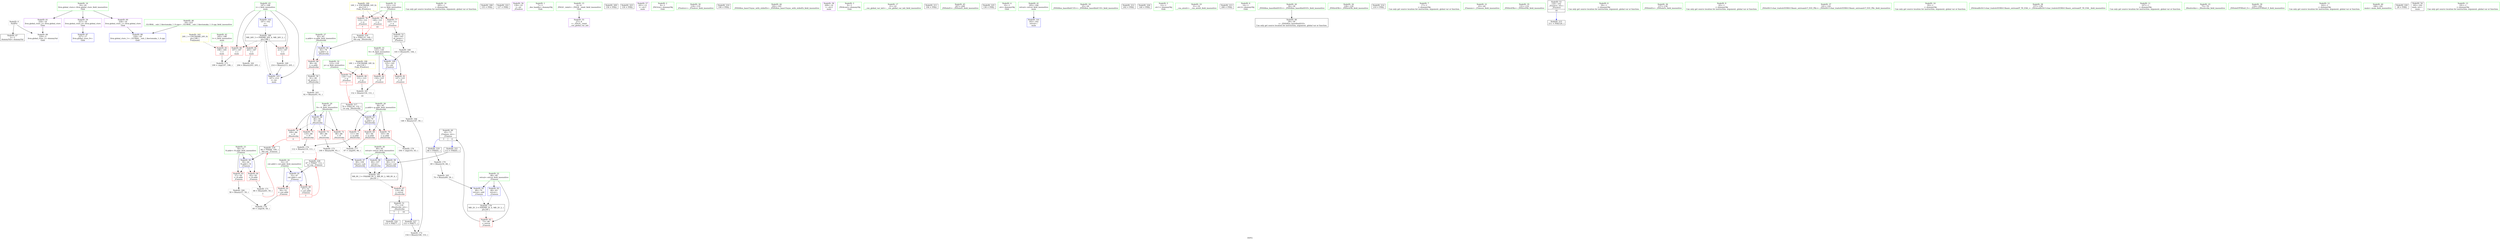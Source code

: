 digraph "SVFG" {
	label="SVFG";

	Node0x563b3707f450 [shape=record,color=grey,label="{NodeID: 0\nNullPtr}"];
	Node0x563b3707f450 -> Node0x563b37093720[style=solid];
	Node0x563b3707f450 -> Node0x563b37096ab0[style=solid];
	Node0x563b370a2690 [shape=record,color=black,label="{NodeID: 180\nMR_26V_3 = PHI(MR_26V_4, MR_26V_2, )\npts\{188 \}\n}"];
	Node0x563b370a2690 -> Node0x563b37096640[style=dashed];
	Node0x563b370a2690 -> Node0x563b37096710[style=dashed];
	Node0x563b370a2690 -> Node0x563b370967e0[style=dashed];
	Node0x563b370a2690 -> Node0x563b37093da0[style=dashed];
	Node0x563b370938c0 [shape=record,color=blue,label="{NodeID: 97\n80\<--100\nretval\<--sub\n_Z6solveAix\n}"];
	Node0x563b370938c0 -> Node0x563b370a2b90[style=dashed];
	Node0x563b37091890 [shape=record,color=green,label="{NodeID: 14\n205\<--1\n\<--dummyObj\nCan only get source location for instruction, argument, global var or function.}"];
	Node0x563b370925a0 [shape=record,color=green,label="{NodeID: 28\n84\<--85\np.addr\<--p.addr_field_insensitive\n_Z6solveAix\n}"];
	Node0x563b370925a0 -> Node0x563b37095a10[style=solid];
	Node0x563b370925a0 -> Node0x563b37095ae0[style=solid];
	Node0x563b370925a0 -> Node0x563b37095bb0[style=solid];
	Node0x563b370925a0 -> Node0x563b37096fc0[style=solid];
	Node0x563b36e7bff0 [shape=record,color=black,label="{NodeID: 208\n155 = PHI()\n}"];
	Node0x563b37093280 [shape=record,color=green,label="{NodeID: 42\n185\<--186\nt\<--t_field_insensitive\nmain\n}"];
	Node0x563b37093280 -> Node0x563b37096570[style=solid];
	Node0x563b370adb60 [shape=record,color=black,label="{NodeID: 222\n127 = PHI()\n}"];
	Node0x563b37094ef0 [shape=record,color=purple,label="{NodeID: 56\n139\<--10\n\<--.str\n_Z5solvev\n}"];
	Node0x563b37095ae0 [shape=record,color=red,label="{NodeID: 70\n103\<--84\n\<--p.addr\n_Z6solveAix\n}"];
	Node0x563b37095ae0 -> Node0x563b3709cd50[style=solid];
	Node0x563b3709bfd0 [shape=record,color=grey,label="{NodeID: 167\n152 = Binary(150, 151, )\n|{<s0>10}}"];
	Node0x563b3709bfd0:s0 -> Node0x563b370acf40[style=solid,color=red];
	Node0x563b37096640 [shape=record,color=red,label="{NodeID: 84\n197\<--187\n\<--i\nmain\n}"];
	Node0x563b37096640 -> Node0x563b3709cbd0[style=solid];
	Node0x563b37090a70 [shape=record,color=green,label="{NodeID: 1\n7\<--1\n__dso_handle\<--dummyObj\nGlob }"];
	Node0x563b370a2b90 [shape=record,color=black,label="{NodeID: 181\nMR_8V_3 = PHI(MR_8V_5, MR_8V_2, MR_8V_4, )\npts\{81 \}\n}"];
	Node0x563b370a2b90 -> Node0x563b37095870[style=dashed];
	Node0x563b37093990 [shape=record,color=blue,label="{NodeID: 98\n80\<--107\nretval\<--\n_Z6solveAix\n}"];
	Node0x563b37093990 -> Node0x563b370a2b90[style=dashed];
	Node0x563b37091990 [shape=record,color=green,label="{NodeID: 15\n4\<--6\n_ZStL8__ioinit\<--_ZStL8__ioinit_field_insensitive\nGlob }"];
	Node0x563b37091990 -> Node0x563b37094e20[style=solid];
	Node0x563b37092670 [shape=record,color=green,label="{NodeID: 29\n86\<--87\nN\<--N_field_insensitive\n_Z6solveAix\n}"];
	Node0x563b37092670 -> Node0x563b37095c80[style=solid];
	Node0x563b37092670 -> Node0x563b37095d50[style=solid];
	Node0x563b37092670 -> Node0x563b37095e20[style=solid];
	Node0x563b37092670 -> Node0x563b37095ef0[style=solid];
	Node0x563b37092670 -> Node0x563b370937f0[style=solid];
	Node0x563b370ac5e0 [shape=record,color=black,label="{NodeID: 209\n156 = PHI()\n}"];
	Node0x563b37093350 [shape=record,color=green,label="{NodeID: 43\n187\<--188\ni\<--i_field_insensitive\nmain\n}"];
	Node0x563b37093350 -> Node0x563b37096640[style=solid];
	Node0x563b37093350 -> Node0x563b37096710[style=solid];
	Node0x563b37093350 -> Node0x563b370967e0[style=solid];
	Node0x563b37093350 -> Node0x563b37093cd0[style=solid];
	Node0x563b37093350 -> Node0x563b37093da0[style=solid];
	Node0x563b370add00 [shape=record,color=black,label="{NodeID: 223\n130 = PHI()\n}"];
	Node0x563b37094fc0 [shape=record,color=purple,label="{NodeID: 57\n201\<--12\n\<--.str.1\nmain\n}"];
	Node0x563b37095bb0 [shape=record,color=red,label="{NodeID: 71\n111\<--84\n\<--p.addr\n_Z6solveAix\n}"];
	Node0x563b37095bb0 -> Node0x563b3709ca50[style=solid];
	Node0x563b3709c150 [shape=record,color=grey,label="{NodeID: 168\n145 = Binary(93, 144, )\n}"];
	Node0x563b3709c150 -> Node0x563b37093b30[style=solid];
	Node0x563b37096710 [shape=record,color=red,label="{NodeID: 85\n203\<--187\n\<--i\nmain\n}"];
	Node0x563b37096710 -> Node0x563b3709b850[style=solid];
	Node0x563b37090710 [shape=record,color=green,label="{NodeID: 2\n8\<--1\n_ZSt3cin\<--dummyObj\nGlob }"];
	Node0x563b37093a60 [shape=record,color=blue,label="{NodeID: 99\n80\<--113\nretval\<--call\n_Z6solveAix\n}"];
	Node0x563b37093a60 -> Node0x563b370a2b90[style=dashed];
	Node0x563b37091a90 [shape=record,color=green,label="{NodeID: 16\n16\<--20\nllvm.global_ctors\<--llvm.global_ctors_field_insensitive\nGlob }"];
	Node0x563b37091a90 -> Node0x563b37095160[style=solid];
	Node0x563b37091a90 -> Node0x563b37095260[style=solid];
	Node0x563b37091a90 -> Node0x563b37095360[style=solid];
	Node0x563b37092740 [shape=record,color=green,label="{NodeID: 30\n118\<--119\n_Z5solvev\<--_Z5solvev_field_insensitive\n}"];
	Node0x563b370ac6b0 [shape=record,color=black,label="{NodeID: 210\n190 = PHI()\n}"];
	Node0x563b37093420 [shape=record,color=green,label="{NodeID: 44\n192\<--193\n_ZNSt8ios_base15sync_with_stdioEb\<--_ZNSt8ios_base15sync_with_stdioEb_field_insensitive\n}"];
	Node0x563b370addd0 [shape=record,color=black,label="{NodeID: 224\n135 = PHI(77, )\n}"];
	Node0x563b37095090 [shape=record,color=purple,label="{NodeID: 58\n209\<--14\n\<--.str.2\nmain\n}"];
	Node0x563b37095c80 [shape=record,color=red,label="{NodeID: 72\n96\<--86\n\<--N\n_Z6solveAix\n}"];
	Node0x563b37095c80 -> Node0x563b3709ced0[style=solid];
	Node0x563b3709c2d0 [shape=record,color=grey,label="{NodeID: 169\n214 = Binary(213, 205, )\n}"];
	Node0x563b3709c2d0 -> Node0x563b37093da0[style=solid];
	Node0x563b370967e0 [shape=record,color=red,label="{NodeID: 86\n213\<--187\n\<--i\nmain\n}"];
	Node0x563b370967e0 -> Node0x563b3709c2d0[style=solid];
	Node0x563b370907a0 [shape=record,color=green,label="{NodeID: 3\n9\<--1\n_ZSt4cout\<--dummyObj\nGlob }"];
	Node0x563b370a3bb0 [shape=record,color=yellow,style=double,label="{NodeID: 183\n24V_1 = ENCHI(MR_24V_0)\npts\{186 \}\nFun[main]}"];
	Node0x563b370a3bb0 -> Node0x563b37096570[style=dashed];
	Node0x563b37093b30 [shape=record,color=blue,label="{NodeID: 100\n125\<--145\nN\<--shl\n_Z5solvev\n}"];
	Node0x563b37093b30 -> Node0x563b370963d0[style=dashed];
	Node0x563b37093b30 -> Node0x563b370964a0[style=dashed];
	Node0x563b37091b90 [shape=record,color=green,label="{NodeID: 17\n21\<--22\n__cxx_global_var_init\<--__cxx_global_var_init_field_insensitive\n}"];
	Node0x563b37092840 [shape=record,color=green,label="{NodeID: 31\n121\<--122\nn\<--n_field_insensitive\n_Z5solvev\n}"];
	Node0x563b37092840 -> Node0x563b37095fc0[style=solid];
	Node0x563b37092840 -> Node0x563b37096090[style=solid];
	Node0x563b37092840 -> Node0x563b37096160[style=solid];
	Node0x563b370ac780 [shape=record,color=black,label="{NodeID: 211\n194 = PHI()\n}"];
	Node0x563b37093520 [shape=record,color=green,label="{NodeID: 45\n207\<--208\n_ZNSolsEi\<--_ZNSolsEi_field_insensitive\n}"];
	Node0x563b370adf30 [shape=record,color=black,label="{NodeID: 225\n136 = PHI()\n}"];
	Node0x563b37095160 [shape=record,color=purple,label="{NodeID: 59\n227\<--16\nllvm.global_ctors_0\<--llvm.global_ctors\nGlob }"];
	Node0x563b37095160 -> Node0x563b370968b0[style=solid];
	Node0x563b37095d50 [shape=record,color=red,label="{NodeID: 73\n99\<--86\n\<--N\n_Z6solveAix\n}"];
	Node0x563b37095d50 -> Node0x563b3709c8d0[style=solid];
	Node0x563b3709c450 [shape=record,color=grey,label="{NodeID: 170\n69 = Binary(59, 68, )\n}"];
	Node0x563b3709c450 -> Node0x563b3709bcd0[style=solid];
	Node0x563b370968b0 [shape=record,color=blue,label="{NodeID: 87\n227\<--17\nllvm.global_ctors_0\<--\nGlob }"];
	Node0x563b37090830 [shape=record,color=green,label="{NodeID: 4\n10\<--1\n.str\<--dummyObj\nGlob }"];
	Node0x563b37093c00 [shape=record,color=blue,label="{NodeID: 101\n183\<--162\nretval\<--\nmain\n}"];
	Node0x563b37091c90 [shape=record,color=green,label="{NodeID: 18\n25\<--26\n_ZNSt8ios_base4InitC1Ev\<--_ZNSt8ios_base4InitC1Ev_field_insensitive\n}"];
	Node0x563b37092910 [shape=record,color=green,label="{NodeID: 32\n123\<--124\np\<--p_field_insensitive\n_Z5solvev\n}"];
	Node0x563b37092910 -> Node0x563b37096230[style=solid];
	Node0x563b37092910 -> Node0x563b37096300[style=solid];
	Node0x563b370ac880 [shape=record,color=black,label="{NodeID: 212\n202 = PHI()\n}"];
	Node0x563b37093620 [shape=record,color=green,label="{NodeID: 46\n18\<--223\n_GLOBAL__sub_I_tkociumaka_1_0.cpp\<--_GLOBAL__sub_I_tkociumaka_1_0.cpp_field_insensitive\n}"];
	Node0x563b37093620 -> Node0x563b370969b0[style=solid];
	Node0x563b370ae000 [shape=record,color=black,label="{NodeID: 226\n140 = PHI()\n}"];
	Node0x563b37095260 [shape=record,color=purple,label="{NodeID: 60\n228\<--16\nllvm.global_ctors_1\<--llvm.global_ctors\nGlob }"];
	Node0x563b37095260 -> Node0x563b370969b0[style=solid];
	Node0x563b37095e20 [shape=record,color=red,label="{NodeID: 74\n109\<--86\n\<--N\n_Z6solveAix\n|{<s0>4}}"];
	Node0x563b37095e20:s0 -> Node0x563b370ad0c0[style=solid,color=red];
	Node0x563b3709c5d0 [shape=record,color=grey,label="{NodeID: 171\n66 = Binary(65, 59, )\n|{<s0>3}}"];
	Node0x563b3709c5d0:s0 -> Node0x563b370ad0c0[style=solid,color=red];
	Node0x563b370969b0 [shape=record,color=blue,label="{NodeID: 88\n228\<--18\nllvm.global_ctors_1\<--_GLOBAL__sub_I_tkociumaka_1_0.cpp\nGlob }"];
	Node0x563b370908c0 [shape=record,color=green,label="{NodeID: 5\n12\<--1\n.str.1\<--dummyObj\nGlob }"];
	Node0x563b37093cd0 [shape=record,color=blue,label="{NodeID: 102\n187\<--162\ni\<--\nmain\n}"];
	Node0x563b37093cd0 -> Node0x563b370a2690[style=dashed];
	Node0x563b37091d90 [shape=record,color=green,label="{NodeID: 19\n31\<--32\n__cxa_atexit\<--__cxa_atexit_field_insensitive\n}"];
	Node0x563b370929e0 [shape=record,color=green,label="{NodeID: 33\n125\<--126\nN\<--N_field_insensitive\n_Z5solvev\n}"];
	Node0x563b370929e0 -> Node0x563b370963d0[style=solid];
	Node0x563b370929e0 -> Node0x563b370964a0[style=solid];
	Node0x563b370929e0 -> Node0x563b37093b30[style=solid];
	Node0x563b370ac9e0 [shape=record,color=black,label="{NodeID: 213\n206 = PHI()\n}"];
	Node0x563b37093720 [shape=record,color=black,label="{NodeID: 47\n2\<--3\ndummyVal\<--dummyVal\n}"];
	Node0x563b370ae0d0 [shape=record,color=black,label="{NodeID: 227\n153 = PHI(77, )\n}"];
	Node0x563b370ae0d0 -> Node0x563b3709c750[style=solid];
	Node0x563b37095360 [shape=record,color=purple,label="{NodeID: 61\n229\<--16\nllvm.global_ctors_2\<--llvm.global_ctors\nGlob }"];
	Node0x563b37095360 -> Node0x563b37096ab0[style=solid];
	Node0x563b37095ef0 [shape=record,color=red,label="{NodeID: 75\n110\<--86\n\<--N\n_Z6solveAix\n}"];
	Node0x563b37095ef0 -> Node0x563b3709ca50[style=solid];
	Node0x563b3709c750 [shape=record,color=grey,label="{NodeID: 172\n154 = Binary(148, 153, )\n}"];
	Node0x563b37096ab0 [shape=record,color=blue, style = dotted,label="{NodeID: 89\n229\<--3\nllvm.global_ctors_2\<--dummyVal\nGlob }"];
	Node0x563b37090950 [shape=record,color=green,label="{NodeID: 6\n14\<--1\n.str.2\<--dummyObj\nGlob }"];
	Node0x563b37093da0 [shape=record,color=blue,label="{NodeID: 103\n187\<--214\ni\<--inc\nmain\n}"];
	Node0x563b37093da0 -> Node0x563b370a2690[style=dashed];
	Node0x563b37091e90 [shape=record,color=green,label="{NodeID: 20\n30\<--36\n_ZNSt8ios_base4InitD1Ev\<--_ZNSt8ios_base4InitD1Ev_field_insensitive\n}"];
	Node0x563b37091e90 -> Node0x563b37094840[style=solid];
	Node0x563b37092ab0 [shape=record,color=green,label="{NodeID: 34\n128\<--129\n_ZNSirsERi\<--_ZNSirsERi_field_insensitive\n}"];
	Node0x563b370acae0 [shape=record,color=black,label="{NodeID: 214\n210 = PHI()\n}"];
	Node0x563b37094840 [shape=record,color=black,label="{NodeID: 48\n29\<--30\n\<--_ZNSt8ios_base4InitD1Ev\nCan only get source location for instruction, argument, global var or function.}"];
	Node0x563b370ae270 [shape=record,color=black,label="{NodeID: 228\n47 = PHI(67, 112, )\n1st arg _Z3ansxx }"];
	Node0x563b370ae270 -> Node0x563b37096c80[style=solid];
	Node0x563b37095460 [shape=record,color=red,label="{NodeID: 62\n73\<--48\n\<--retval\n_Z3ansxx\n}"];
	Node0x563b37095460 -> Node0x563b37094940[style=solid];
	Node0x563b37095fc0 [shape=record,color=red,label="{NodeID: 76\n133\<--121\n\<--n\n_Z5solvev\n|{<s0>7}}"];
	Node0x563b37095fc0:s0 -> Node0x563b370acce0[style=solid,color=red];
	Node0x563b3709c8d0 [shape=record,color=grey,label="{NodeID: 173\n100 = Binary(99, 93, )\n}"];
	Node0x563b3709c8d0 -> Node0x563b370938c0[style=solid];
	Node0x563b37096bb0 [shape=record,color=blue,label="{NodeID: 90\n50\<--46\nN.addr\<--N\n_Z3ansxx\n}"];
	Node0x563b37096bb0 -> Node0x563b37095530[style=dashed];
	Node0x563b37096bb0 -> Node0x563b37095600[style=dashed];
	Node0x563b37091360 [shape=record,color=green,label="{NodeID: 7\n17\<--1\n\<--dummyObj\nCan only get source location for instruction, argument, global var or function.}"];
	Node0x563b37091f90 [shape=record,color=green,label="{NodeID: 21\n43\<--44\n_Z3ansxx\<--_Z3ansxx_field_insensitive\n}"];
	Node0x563b37092bb0 [shape=record,color=green,label="{NodeID: 35\n131\<--132\n_ZNSirsERx\<--_ZNSirsERx_field_insensitive\n}"];
	Node0x563b370acbb0 [shape=record,color=black,label="{NodeID: 215\n211 = PHI(120, )\n}"];
	Node0x563b37094940 [shape=record,color=black,label="{NodeID: 49\n45\<--73\n_Z3ansxx_ret\<--\n_Z3ansxx\n|{<s0>3|<s1>4}}"];
	Node0x563b37094940:s0 -> Node0x563b370ad6f0[style=solid,color=blue];
	Node0x563b37094940:s1 -> Node0x563b370ad9f0[style=solid,color=blue];
	Node0x563b37095530 [shape=record,color=red,label="{NodeID: 63\n57\<--50\n\<--N.addr\n_Z3ansxx\n}"];
	Node0x563b37095530 -> Node0x563b3709bb50[style=solid];
	Node0x563b37096090 [shape=record,color=red,label="{NodeID: 77\n143\<--121\n\<--n\n_Z5solvev\n}"];
	Node0x563b37096090 -> Node0x563b37094bb0[style=solid];
	Node0x563b3709ca50 [shape=record,color=grey,label="{NodeID: 174\n112 = Binary(110, 111, )\n|{<s0>4}}"];
	Node0x563b3709ca50:s0 -> Node0x563b370ae270[style=solid,color=red];
	Node0x563b37096c80 [shape=record,color=blue,label="{NodeID: 91\n52\<--47\ncnt.addr\<--cnt\n_Z3ansxx\n}"];
	Node0x563b37096c80 -> Node0x563b370956d0[style=dashed];
	Node0x563b37096c80 -> Node0x563b370957a0[style=dashed];
	Node0x563b370913f0 [shape=record,color=green,label="{NodeID: 8\n59\<--1\n\<--dummyObj\nCan only get source location for instruction, argument, global var or function.}"];
	Node0x563b37092090 [shape=record,color=green,label="{NodeID: 22\n48\<--49\nretval\<--retval_field_insensitive\n_Z3ansxx\n}"];
	Node0x563b37092090 -> Node0x563b37095460[style=solid];
	Node0x563b37092090 -> Node0x563b37096d50[style=solid];
	Node0x563b37092090 -> Node0x563b37096e20[style=solid];
	Node0x563b37092cb0 [shape=record,color=green,label="{NodeID: 36\n137\<--138\n_ZNSolsEx\<--_ZNSolsEx_field_insensitive\n}"];
	Node0x563b370acce0 [shape=record,color=black,label="{NodeID: 216\n78 = PHI(133, 149, )\n0th arg _Z6solveAix }"];
	Node0x563b370acce0 -> Node0x563b37096ef0[style=solid];
	Node0x563b37094a10 [shape=record,color=black,label="{NodeID: 50\n91\<--90\nsh_prom\<--\n_Z6solveAix\n}"];
	Node0x563b37094a10 -> Node0x563b3709b9d0[style=solid];
	Node0x563b37095600 [shape=record,color=red,label="{NodeID: 64\n65\<--50\n\<--N.addr\n_Z3ansxx\n}"];
	Node0x563b37095600 -> Node0x563b3709c5d0[style=solid];
	Node0x563b37096160 [shape=record,color=red,label="{NodeID: 78\n149\<--121\n\<--n\n_Z5solvev\n|{<s0>10}}"];
	Node0x563b37096160:s0 -> Node0x563b370acce0[style=solid,color=red];
	Node0x563b3709cbd0 [shape=record,color=grey,label="{NodeID: 175\n199 = cmp(197, 198, )\n}"];
	Node0x563b37096d50 [shape=record,color=blue,label="{NodeID: 92\n48\<--63\nretval\<--\n_Z3ansxx\n}"];
	Node0x563b37096d50 -> Node0x563b370a2190[style=dashed];
	Node0x563b37091480 [shape=record,color=green,label="{NodeID: 9\n63\<--1\n\<--dummyObj\nCan only get source location for instruction, argument, global var or function.}"];
	Node0x563b370a4120 [shape=record,color=yellow,style=double,label="{NodeID: 189\n16V_1 = ENCHI(MR_16V_0)\npts\{122 \}\nFun[_Z5solvev]}"];
	Node0x563b370a4120 -> Node0x563b37095fc0[style=dashed];
	Node0x563b370a4120 -> Node0x563b37096090[style=dashed];
	Node0x563b370a4120 -> Node0x563b37096160[style=dashed];
	Node0x563b37092160 [shape=record,color=green,label="{NodeID: 23\n50\<--51\nN.addr\<--N.addr_field_insensitive\n_Z3ansxx\n}"];
	Node0x563b37092160 -> Node0x563b37095530[style=solid];
	Node0x563b37092160 -> Node0x563b37095600[style=solid];
	Node0x563b37092160 -> Node0x563b37096bb0[style=solid];
	Node0x563b37092db0 [shape=record,color=green,label="{NodeID: 37\n141\<--142\n_ZStlsISt11char_traitsIcEERSt13basic_ostreamIcT_ES5_PKc\<--_ZStlsISt11char_traitsIcEERSt13basic_ostreamIcT_ES5_PKc_field_insensitive\n}"];
	Node0x563b370acf40 [shape=record,color=black,label="{NodeID: 217\n79 = PHI(134, 152, )\n1st arg _Z6solveAix }"];
	Node0x563b370acf40 -> Node0x563b37096fc0[style=solid];
	Node0x563b37094ae0 [shape=record,color=black,label="{NodeID: 51\n77\<--116\n_Z6solveAix_ret\<--\n_Z6solveAix\n|{<s0>7|<s1>10}}"];
	Node0x563b37094ae0:s0 -> Node0x563b370addd0[style=solid,color=blue];
	Node0x563b37094ae0:s1 -> Node0x563b370ae0d0[style=solid,color=blue];
	Node0x563b370956d0 [shape=record,color=red,label="{NodeID: 65\n56\<--52\n\<--cnt.addr\n_Z3ansxx\n}"];
	Node0x563b370956d0 -> Node0x563b3709d050[style=solid];
	Node0x563b3709b850 [shape=record,color=grey,label="{NodeID: 162\n204 = Binary(203, 205, )\n}"];
	Node0x563b37096230 [shape=record,color=red,label="{NodeID: 79\n134\<--123\n\<--p\n_Z5solvev\n|{<s0>7}}"];
	Node0x563b37096230:s0 -> Node0x563b370acf40[style=solid,color=red];
	Node0x563b3709cd50 [shape=record,color=grey,label="{NodeID: 176\n104 = cmp(103, 63, )\n}"];
	Node0x563b37096e20 [shape=record,color=blue,label="{NodeID: 93\n48\<--70\nretval\<--add\n_Z3ansxx\n}"];
	Node0x563b37096e20 -> Node0x563b370a2190[style=dashed];
	Node0x563b37091510 [shape=record,color=green,label="{NodeID: 10\n93\<--1\n\<--dummyObj\nCan only get source location for instruction, argument, global var or function.}"];
	Node0x563b370a4230 [shape=record,color=yellow,style=double,label="{NodeID: 190\n18V_1 = ENCHI(MR_18V_0)\npts\{124 \}\nFun[_Z5solvev]}"];
	Node0x563b370a4230 -> Node0x563b37096230[style=dashed];
	Node0x563b370a4230 -> Node0x563b37096300[style=dashed];
	Node0x563b37092230 [shape=record,color=green,label="{NodeID: 24\n52\<--53\ncnt.addr\<--cnt.addr_field_insensitive\n_Z3ansxx\n}"];
	Node0x563b37092230 -> Node0x563b370956d0[style=solid];
	Node0x563b37092230 -> Node0x563b370957a0[style=solid];
	Node0x563b37092230 -> Node0x563b37096c80[style=solid];
	Node0x563b37092eb0 [shape=record,color=green,label="{NodeID: 38\n157\<--158\n_ZSt4endlIcSt11char_traitsIcEERSt13basic_ostreamIT_T0_ES6_\<--_ZSt4endlIcSt11char_traitsIcEERSt13basic_ostreamIT_T0_ES6__field_insensitive\n}"];
	Node0x563b370ad0c0 [shape=record,color=black,label="{NodeID: 218\n46 = PHI(66, 109, )\n0th arg _Z3ansxx }"];
	Node0x563b370ad0c0 -> Node0x563b37096bb0[style=solid];
	Node0x563b37094bb0 [shape=record,color=black,label="{NodeID: 52\n144\<--143\nsh_prom\<--\n_Z5solvev\n}"];
	Node0x563b37094bb0 -> Node0x563b3709c150[style=solid];
	Node0x563b370957a0 [shape=record,color=red,label="{NodeID: 66\n67\<--52\n\<--cnt.addr\n_Z3ansxx\n|{<s0>3}}"];
	Node0x563b370957a0:s0 -> Node0x563b370ae270[style=solid,color=red];
	Node0x563b3709b9d0 [shape=record,color=grey,label="{NodeID: 163\n92 = Binary(93, 91, )\n}"];
	Node0x563b3709b9d0 -> Node0x563b370937f0[style=solid];
	Node0x563b37096300 [shape=record,color=red,label="{NodeID: 80\n151\<--123\n\<--p\n_Z5solvev\n}"];
	Node0x563b37096300 -> Node0x563b3709bfd0[style=solid];
	Node0x563b3709ced0 [shape=record,color=grey,label="{NodeID: 177\n97 = cmp(95, 96, )\n}"];
	Node0x563b37096ef0 [shape=record,color=blue,label="{NodeID: 94\n82\<--78\nn.addr\<--n\n_Z6solveAix\n}"];
	Node0x563b37096ef0 -> Node0x563b37095940[style=dashed];
	Node0x563b370915d0 [shape=record,color=green,label="{NodeID: 11\n107\<--1\n\<--dummyObj\nCan only get source location for instruction, argument, global var or function.}"];
	Node0x563b37092300 [shape=record,color=green,label="{NodeID: 25\n75\<--76\n_Z6solveAix\<--_Z6solveAix_field_insensitive\n}"];
	Node0x563b37092fb0 [shape=record,color=green,label="{NodeID: 39\n159\<--160\n_ZNSolsEPFRSoS_E\<--_ZNSolsEPFRSoS_E_field_insensitive\n}"];
	Node0x563b370ad6f0 [shape=record,color=black,label="{NodeID: 219\n68 = PHI(45, )\n}"];
	Node0x563b370ad6f0 -> Node0x563b3709c450[style=solid];
	Node0x563b37094c80 [shape=record,color=black,label="{NodeID: 53\n120\<--162\n_Z5solvev_ret\<--\n_Z5solvev\n|{<s0>18}}"];
	Node0x563b37094c80:s0 -> Node0x563b370acbb0[style=solid,color=blue];
	Node0x563b37095870 [shape=record,color=red,label="{NodeID: 67\n116\<--80\n\<--retval\n_Z6solveAix\n}"];
	Node0x563b37095870 -> Node0x563b37094ae0[style=solid];
	Node0x563b3709bb50 [shape=record,color=grey,label="{NodeID: 164\n58 = Binary(57, 59, )\n}"];
	Node0x563b3709bb50 -> Node0x563b3709d050[style=solid];
	Node0x563b370963d0 [shape=record,color=red,label="{NodeID: 81\n147\<--125\n\<--N\n_Z5solvev\n}"];
	Node0x563b370963d0 -> Node0x563b3709be50[style=solid];
	Node0x563b3709d050 [shape=record,color=grey,label="{NodeID: 178\n60 = cmp(56, 58, )\n}"];
	Node0x563b37096fc0 [shape=record,color=blue,label="{NodeID: 95\n84\<--79\np.addr\<--p\n_Z6solveAix\n}"];
	Node0x563b37096fc0 -> Node0x563b37095a10[style=dashed];
	Node0x563b37096fc0 -> Node0x563b37095ae0[style=dashed];
	Node0x563b37096fc0 -> Node0x563b37095bb0[style=dashed];
	Node0x563b37091690 [shape=record,color=green,label="{NodeID: 12\n162\<--1\n\<--dummyObj\nCan only get source location for instruction, argument, global var or function.}"];
	Node0x563b37092400 [shape=record,color=green,label="{NodeID: 26\n80\<--81\nretval\<--retval_field_insensitive\n_Z6solveAix\n}"];
	Node0x563b37092400 -> Node0x563b37095870[style=solid];
	Node0x563b37092400 -> Node0x563b370938c0[style=solid];
	Node0x563b37092400 -> Node0x563b37093990[style=solid];
	Node0x563b37092400 -> Node0x563b37093a60[style=solid];
	Node0x563b370930b0 [shape=record,color=green,label="{NodeID: 40\n180\<--181\nmain\<--main_field_insensitive\n}"];
	Node0x563b370ad920 [shape=record,color=black,label="{NodeID: 220\n28 = PHI()\n}"];
	Node0x563b37094d50 [shape=record,color=black,label="{NodeID: 54\n182\<--162\nmain_ret\<--\nmain\n}"];
	Node0x563b37095940 [shape=record,color=red,label="{NodeID: 68\n90\<--82\n\<--n.addr\n_Z6solveAix\n}"];
	Node0x563b37095940 -> Node0x563b37094a10[style=solid];
	Node0x563b3709bcd0 [shape=record,color=grey,label="{NodeID: 165\n70 = Binary(69, 59, )\n}"];
	Node0x563b3709bcd0 -> Node0x563b37096e20[style=solid];
	Node0x563b370964a0 [shape=record,color=red,label="{NodeID: 82\n150\<--125\n\<--N\n_Z5solvev\n}"];
	Node0x563b370964a0 -> Node0x563b3709bfd0[style=solid];
	Node0x563b370a2190 [shape=record,color=black,label="{NodeID: 179\nMR_2V_3 = PHI(MR_2V_4, MR_2V_2, )\npts\{49 \}\n}"];
	Node0x563b370a2190 -> Node0x563b37095460[style=dashed];
	Node0x563b370937f0 [shape=record,color=blue,label="{NodeID: 96\n86\<--92\nN\<--shl\n_Z6solveAix\n}"];
	Node0x563b370937f0 -> Node0x563b37095c80[style=dashed];
	Node0x563b370937f0 -> Node0x563b37095d50[style=dashed];
	Node0x563b370937f0 -> Node0x563b37095e20[style=dashed];
	Node0x563b370937f0 -> Node0x563b37095ef0[style=dashed];
	Node0x563b37091790 [shape=record,color=green,label="{NodeID: 13\n191\<--1\n\<--dummyObj\nCan only get source location for instruction, argument, global var or function.}"];
	Node0x563b370924d0 [shape=record,color=green,label="{NodeID: 27\n82\<--83\nn.addr\<--n.addr_field_insensitive\n_Z6solveAix\n}"];
	Node0x563b370924d0 -> Node0x563b37095940[style=solid];
	Node0x563b370924d0 -> Node0x563b37096ef0[style=solid];
	Node0x563b370931b0 [shape=record,color=green,label="{NodeID: 41\n183\<--184\nretval\<--retval_field_insensitive\nmain\n}"];
	Node0x563b370931b0 -> Node0x563b37093c00[style=solid];
	Node0x563b370ad9f0 [shape=record,color=black,label="{NodeID: 221\n113 = PHI(45, )\n}"];
	Node0x563b370ad9f0 -> Node0x563b37093a60[style=solid];
	Node0x563b37094e20 [shape=record,color=purple,label="{NodeID: 55\n27\<--4\n\<--_ZStL8__ioinit\n__cxx_global_var_init\n}"];
	Node0x563b37095a10 [shape=record,color=red,label="{NodeID: 69\n95\<--84\n\<--p.addr\n_Z6solveAix\n}"];
	Node0x563b37095a10 -> Node0x563b3709ced0[style=solid];
	Node0x563b3709be50 [shape=record,color=grey,label="{NodeID: 166\n148 = Binary(147, 59, )\n}"];
	Node0x563b3709be50 -> Node0x563b3709c750[style=solid];
	Node0x563b37096570 [shape=record,color=red,label="{NodeID: 83\n198\<--185\n\<--t\nmain\n}"];
	Node0x563b37096570 -> Node0x563b3709cbd0[style=solid];
}
